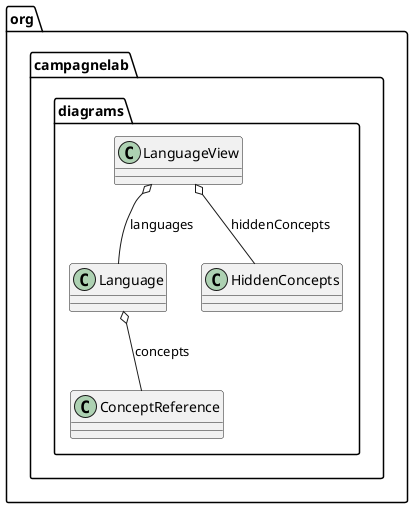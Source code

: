 @startuml

package org.campagnelab.diagrams {

class LanguageView {
}
LanguageView o-- Language : languages
LanguageView o-- HiddenConcepts : hiddenConcepts

class ConceptReference {
}

class Language {
}
Language o-- ConceptReference : concepts
}
@enduml

